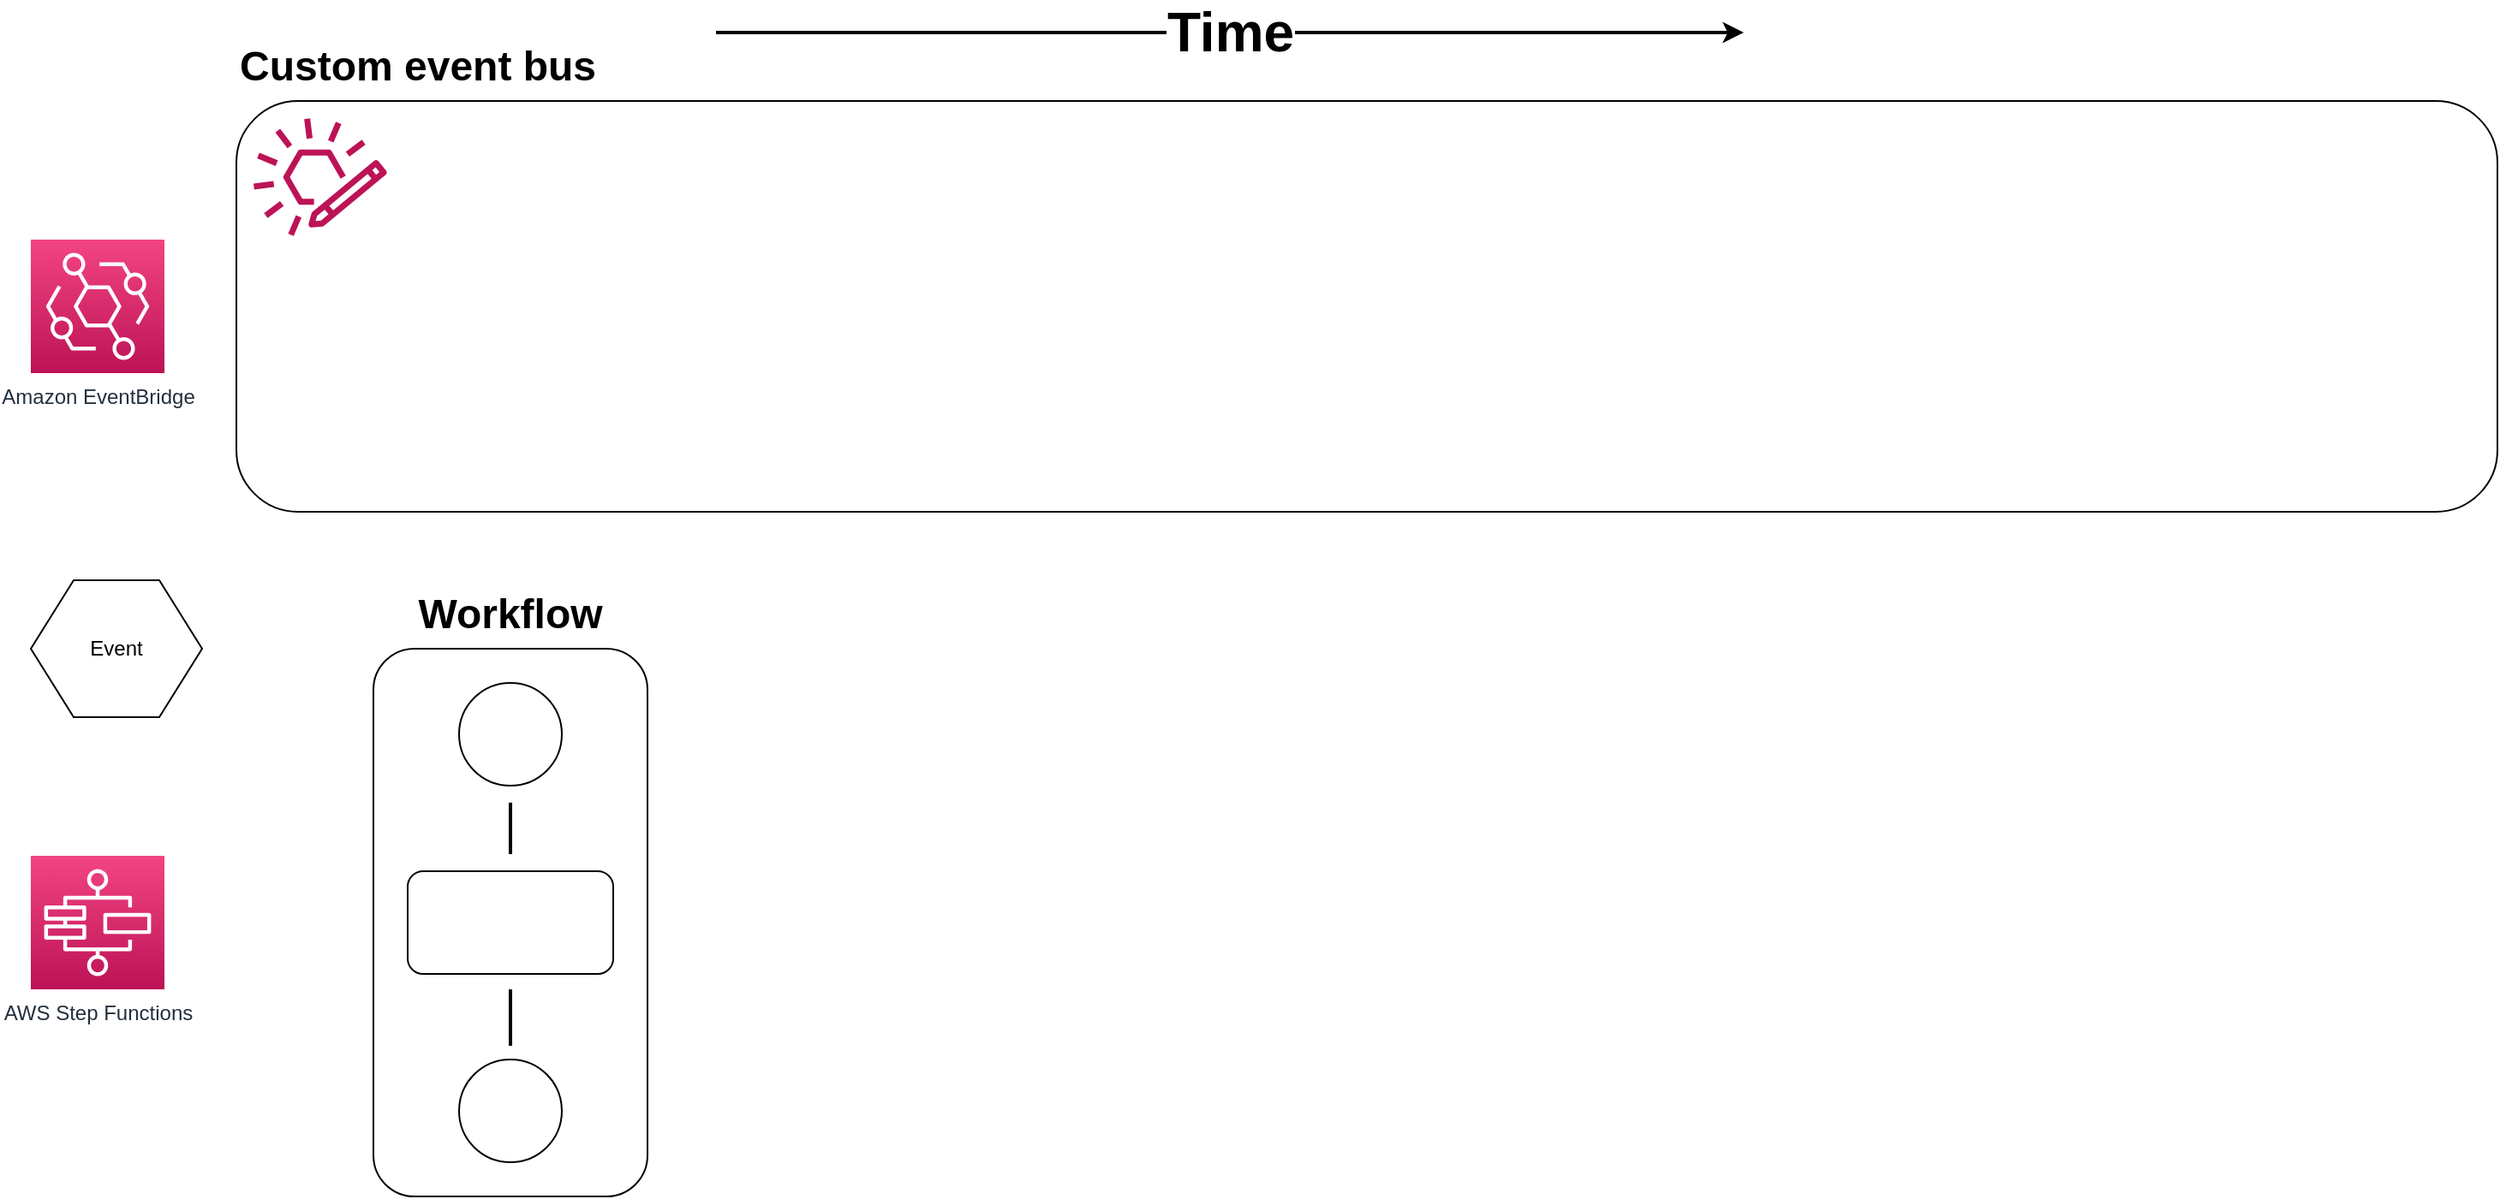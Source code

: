 <mxfile version="12.9.10" type="device" pages="5"><diagram id="Ht1M8jgEwFfnCIfOTk4-" name="Architecture"><mxGraphModel dx="1106" dy="626" grid="1" gridSize="10" guides="1" tooltips="1" connect="1" arrows="1" fold="1" page="1" pageScale="1" pageWidth="1600" pageHeight="900" math="0" shadow="0"><root><mxCell id="0"/><mxCell id="1" parent="0"/><mxCell id="EcsqBUqpnqNUb72V19Ya-2" value="" style="rounded=1;whiteSpace=wrap;html=1;" parent="1" vertex="1"><mxGeometry x="200" y="80" width="1320" height="240" as="geometry"/></mxCell><mxCell id="EcsqBUqpnqNUb72V19Ya-1" value="Amazon EventBridge" style="outlineConnect=0;fontColor=#232F3E;gradientColor=#F34482;gradientDirection=north;fillColor=#BC1356;strokeColor=#ffffff;dashed=0;verticalLabelPosition=bottom;verticalAlign=top;align=center;html=1;fontSize=12;fontStyle=0;aspect=fixed;shape=mxgraph.aws4.resourceIcon;resIcon=mxgraph.aws4.eventbridge;" parent="1" vertex="1"><mxGeometry x="80" y="161" width="78" height="78" as="geometry"/></mxCell><mxCell id="EcsqBUqpnqNUb72V19Ya-3" value="" style="outlineConnect=0;fontColor=#232F3E;gradientColor=none;fillColor=#BC1356;strokeColor=none;dashed=0;verticalLabelPosition=bottom;verticalAlign=top;align=center;html=1;fontSize=12;fontStyle=0;aspect=fixed;pointerEvents=1;shape=mxgraph.aws4.eventbridge_custom_event_bus_resource;" parent="1" vertex="1"><mxGeometry x="210" y="90" width="78" height="69" as="geometry"/></mxCell><mxCell id="EcsqBUqpnqNUb72V19Ya-4" value="Event" style="shape=hexagon;perimeter=hexagonPerimeter2;whiteSpace=wrap;html=1;comic=0;" parent="1" vertex="1"><mxGeometry x="80" y="360" width="100" height="80" as="geometry"/></mxCell><mxCell id="EcsqBUqpnqNUb72V19Ya-5" value="AWS Step Functions" style="outlineConnect=0;fontColor=#232F3E;gradientColor=#F34482;gradientDirection=north;fillColor=#BC1356;strokeColor=#ffffff;dashed=0;verticalLabelPosition=bottom;verticalAlign=top;align=center;html=1;fontSize=12;fontStyle=0;aspect=fixed;shape=mxgraph.aws4.resourceIcon;resIcon=mxgraph.aws4.step_functions;comic=0;" parent="1" vertex="1"><mxGeometry x="80" y="521" width="78" height="78" as="geometry"/></mxCell><mxCell id="EcsqBUqpnqNUb72V19Ya-14" value="" style="group" parent="1" vertex="1" connectable="0"><mxGeometry x="280" y="400" width="160" height="320" as="geometry"/></mxCell><mxCell id="EcsqBUqpnqNUb72V19Ya-6" value="" style="rounded=1;whiteSpace=wrap;html=1;comic=0;" parent="EcsqBUqpnqNUb72V19Ya-14" vertex="1"><mxGeometry width="160" height="320" as="geometry"/></mxCell><mxCell id="EcsqBUqpnqNUb72V19Ya-7" value="" style="ellipse;whiteSpace=wrap;html=1;aspect=fixed;comic=0;" parent="EcsqBUqpnqNUb72V19Ya-14" vertex="1"><mxGeometry x="50" y="20" width="60" height="60" as="geometry"/></mxCell><mxCell id="EcsqBUqpnqNUb72V19Ya-8" value="" style="ellipse;whiteSpace=wrap;html=1;aspect=fixed;comic=0;" parent="EcsqBUqpnqNUb72V19Ya-14" vertex="1"><mxGeometry x="50" y="240" width="60" height="60" as="geometry"/></mxCell><mxCell id="EcsqBUqpnqNUb72V19Ya-9" value="" style="rounded=1;whiteSpace=wrap;html=1;comic=0;" parent="EcsqBUqpnqNUb72V19Ya-14" vertex="1"><mxGeometry x="20" y="130" width="120" height="60" as="geometry"/></mxCell><mxCell id="EcsqBUqpnqNUb72V19Ya-11" value="" style="endArrow=none;html=1;exitX=0.5;exitY=0.281;exitDx=0;exitDy=0;exitPerimeter=0;entryX=0.5;entryY=0.375;entryDx=0;entryDy=0;entryPerimeter=0;strokeWidth=2;" parent="EcsqBUqpnqNUb72V19Ya-14" source="EcsqBUqpnqNUb72V19Ya-6" target="EcsqBUqpnqNUb72V19Ya-6" edge="1"><mxGeometry width="50" height="50" relative="1" as="geometry"><mxPoint x="360" y="50" as="sourcePoint"/><mxPoint x="310" y="90" as="targetPoint"/></mxGeometry></mxCell><mxCell id="EcsqBUqpnqNUb72V19Ya-13" value="" style="endArrow=none;html=1;exitX=0.5;exitY=0.622;exitDx=0;exitDy=0;exitPerimeter=0;entryX=0.5;entryY=0.725;entryDx=0;entryDy=0;entryPerimeter=0;strokeWidth=2;" parent="EcsqBUqpnqNUb72V19Ya-14" source="EcsqBUqpnqNUb72V19Ya-6" target="EcsqBUqpnqNUb72V19Ya-6" edge="1"><mxGeometry width="50" height="50" relative="1" as="geometry"><mxPoint x="90" y="99.92" as="sourcePoint"/><mxPoint x="90" y="130" as="targetPoint"/></mxGeometry></mxCell><mxCell id="EcsqBUqpnqNUb72V19Ya-15" value="&lt;div style=&quot;font-size: 24px;&quot;&gt;Custom event bus&lt;br style=&quot;font-size: 24px;&quot;&gt;&lt;/div&gt;" style="text;html=1;strokeColor=none;fillColor=none;align=left;verticalAlign=middle;whiteSpace=wrap;rounded=0;comic=0;fontFamily=Helvetica;fontStyle=1;fontSize=24;" parent="1" vertex="1"><mxGeometry x="200" y="40" width="280" height="40" as="geometry"/></mxCell><mxCell id="EcsqBUqpnqNUb72V19Ya-16" value="Workflow" style="text;html=1;strokeColor=none;fillColor=none;align=center;verticalAlign=middle;whiteSpace=wrap;rounded=0;comic=0;fontFamily=Helvetica;fontStyle=1;fontSize=24;" parent="1" vertex="1"><mxGeometry x="280" y="360" width="160" height="40" as="geometry"/></mxCell><mxCell id="EcsqBUqpnqNUb72V19Ya-17" value="&lt;font style=&quot;font-size: 32px&quot;&gt;&lt;b&gt;Time&lt;/b&gt;&lt;/font&gt;" style="endArrow=classic;html=1;strokeWidth=2;fontFamily=Helvetica;fontSize=24;" parent="1" edge="1"><mxGeometry width="50" height="50" relative="1" as="geometry"><mxPoint x="480" y="40" as="sourcePoint"/><mxPoint x="1080" y="40" as="targetPoint"/></mxGeometry></mxCell></root></mxGraphModel></diagram><diagram id="N6GHN6Rt1Px4v-L6wE3K" name="Events"><mxGraphModel dx="1106" dy="626" grid="1" gridSize="10" guides="1" tooltips="1" connect="1" arrows="1" fold="1" page="1" pageScale="1" pageWidth="1600" pageHeight="900" math="0" shadow="0"><root><mxCell id="6m0Hc8iBkllxlgArkvcb-0"/><mxCell id="6m0Hc8iBkllxlgArkvcb-1" parent="6m0Hc8iBkllxlgArkvcb-0"/><mxCell id="6m0Hc8iBkllxlgArkvcb-2" value="&lt;div&gt;Payment &lt;br&gt;&lt;/div&gt;&lt;div&gt;Failed&lt;/div&gt;" style="shape=hexagon;perimeter=hexagonPerimeter2;whiteSpace=wrap;html=1;comic=0;" parent="6m0Hc8iBkllxlgArkvcb-1" vertex="1"><mxGeometry x="400" y="640" width="100" height="80" as="geometry"/></mxCell><mxCell id="zSFysH5mDYshx3aI8wRh-0" value="&lt;div&gt;Account &lt;br&gt;&lt;/div&gt;&lt;div&gt;Created&lt;/div&gt;" style="shape=hexagon;perimeter=hexagonPerimeter2;whiteSpace=wrap;html=1;comic=0;" vertex="1" parent="6m0Hc8iBkllxlgArkvcb-1"><mxGeometry x="80" y="560" width="100" height="80" as="geometry"/></mxCell><mxCell id="zSFysH5mDYshx3aI8wRh-1" value="Customer&lt;br&gt;Subscribed" style="shape=hexagon;perimeter=hexagonPerimeter2;whiteSpace=wrap;html=1;comic=0;" vertex="1" parent="6m0Hc8iBkllxlgArkvcb-1"><mxGeometry x="560" y="560" width="100" height="80" as="geometry"/></mxCell><mxCell id="zSFysH5mDYshx3aI8wRh-2" value="&lt;div&gt;Payment Succeeded&lt;/div&gt;" style="shape=hexagon;perimeter=hexagonPerimeter2;whiteSpace=wrap;html=1;comic=0;" vertex="1" parent="6m0Hc8iBkllxlgArkvcb-1"><mxGeometry x="400" y="480" width="100" height="80" as="geometry"/></mxCell><mxCell id="zSFysH5mDYshx3aI8wRh-3" value="Subscription Renewed" style="shape=hexagon;perimeter=hexagonPerimeter2;whiteSpace=wrap;html=1;comic=0;" vertex="1" parent="6m0Hc8iBkllxlgArkvcb-1"><mxGeometry x="1040" y="560" width="100" height="80" as="geometry"/></mxCell><mxCell id="zSFysH5mDYshx3aI8wRh-4" value="&lt;div&gt;Operation&lt;/div&gt;&lt;div&gt;Failed&lt;br&gt;&lt;/div&gt;" style="shape=hexagon;perimeter=hexagonPerimeter2;whiteSpace=wrap;html=1;comic=0;" vertex="1" parent="6m0Hc8iBkllxlgArkvcb-1"><mxGeometry x="880" y="640" width="100" height="80" as="geometry"/></mxCell><mxCell id="zSFysH5mDYshx3aI8wRh-5" value="Payment Attempted" style="shape=hexagon;perimeter=hexagonPerimeter2;whiteSpace=wrap;html=1;comic=0;" vertex="1" parent="6m0Hc8iBkllxlgArkvcb-1"><mxGeometry x="240" y="560" width="100" height="80" as="geometry"/></mxCell><mxCell id="zSFysH5mDYshx3aI8wRh-6" value="Customer Cancelled" style="shape=hexagon;perimeter=hexagonPerimeter2;whiteSpace=wrap;html=1;comic=0;" vertex="1" parent="6m0Hc8iBkllxlgArkvcb-1"><mxGeometry x="1200" y="640" width="100" height="80" as="geometry"/></mxCell><mxCell id="zSFysH5mDYshx3aI8wRh-7" value="&lt;div&gt;Operation &lt;br&gt;&lt;/div&gt;&lt;div&gt;Succeeded&lt;br&gt;&lt;/div&gt;" style="shape=hexagon;perimeter=hexagonPerimeter2;whiteSpace=wrap;html=1;comic=0;" vertex="1" parent="6m0Hc8iBkllxlgArkvcb-1"><mxGeometry x="880" y="480" width="100" height="80" as="geometry"/></mxCell><mxCell id="zSFysH5mDYshx3aI8wRh-8" value="&lt;div&gt;Operation &lt;br&gt;&lt;/div&gt;&lt;div&gt;Initiated&lt;/div&gt;" style="shape=hexagon;perimeter=hexagonPerimeter2;whiteSpace=wrap;html=1;comic=0;" vertex="1" parent="6m0Hc8iBkllxlgArkvcb-1"><mxGeometry x="720" y="560" width="100" height="80" as="geometry"/></mxCell><mxCell id="zSFysH5mDYshx3aI8wRh-9" value="Subscription Expired" style="shape=hexagon;perimeter=hexagonPerimeter2;whiteSpace=wrap;html=1;comic=0;" vertex="1" parent="6m0Hc8iBkllxlgArkvcb-1"><mxGeometry x="1200" y="480" width="100" height="80" as="geometry"/></mxCell></root></mxGraphModel></diagram><diagram id="LI2SLv7Nw7_gqQVknn8h" name="Entities"><mxGraphModel dx="1106" dy="626" grid="1" gridSize="10" guides="1" tooltips="1" connect="1" arrows="1" fold="1" page="1" pageScale="1" pageWidth="1600" pageHeight="900" math="0" shadow="0"><root><mxCell id="kgMoexGvTxBWd9y_Oqio-0"/><mxCell id="kgMoexGvTxBWd9y_Oqio-1" parent="kgMoexGvTxBWd9y_Oqio-0"/><mxCell id="Z6sqeZMIGpcMLQaErDO4-4" value="" style="group" vertex="1" connectable="0" parent="kgMoexGvTxBWd9y_Oqio-1"><mxGeometry x="670" y="280" width="230" height="250" as="geometry"/></mxCell><mxCell id="Z6sqeZMIGpcMLQaErDO4-5" value="" style="rounded=1;whiteSpace=wrap;html=1;" vertex="1" parent="Z6sqeZMIGpcMLQaErDO4-4"><mxGeometry y="40" width="230" height="210" as="geometry"/></mxCell><mxCell id="Z6sqeZMIGpcMLQaErDO4-6" value="Operations" style="text;html=1;strokeColor=none;fillColor=none;align=center;verticalAlign=middle;whiteSpace=wrap;rounded=0;" vertex="1" parent="Z6sqeZMIGpcMLQaErDO4-4"><mxGeometry x="10" width="210" height="40" as="geometry"/></mxCell><mxCell id="Z6sqeZMIGpcMLQaErDO4-0" value="" style="group" vertex="1" connectable="0" parent="kgMoexGvTxBWd9y_Oqio-1"><mxGeometry x="320" y="10" width="230" height="250" as="geometry"/></mxCell><mxCell id="1Aowv96eVUq9M14k4Wgm-11" value="" style="rounded=1;whiteSpace=wrap;html=1;" vertex="1" parent="Z6sqeZMIGpcMLQaErDO4-0"><mxGeometry y="40" width="230" height="210" as="geometry"/></mxCell><mxCell id="1Aowv96eVUq9M14k4Wgm-12" value="Customer" style="text;html=1;strokeColor=none;fillColor=none;align=center;verticalAlign=middle;whiteSpace=wrap;rounded=0;" vertex="1" parent="Z6sqeZMIGpcMLQaErDO4-0"><mxGeometry x="10" width="210" height="40" as="geometry"/></mxCell><mxCell id="Z6sqeZMIGpcMLQaErDO4-1" value="" style="group" vertex="1" connectable="0" parent="kgMoexGvTxBWd9y_Oqio-1"><mxGeometry x="650" y="10" width="230" height="250" as="geometry"/></mxCell><mxCell id="Z6sqeZMIGpcMLQaErDO4-2" value="" style="rounded=1;whiteSpace=wrap;html=1;" vertex="1" parent="Z6sqeZMIGpcMLQaErDO4-1"><mxGeometry y="40" width="230" height="210" as="geometry"/></mxCell><mxCell id="Z6sqeZMIGpcMLQaErDO4-3" value="Subscription" style="text;html=1;strokeColor=none;fillColor=none;align=center;verticalAlign=middle;whiteSpace=wrap;rounded=0;" vertex="1" parent="Z6sqeZMIGpcMLQaErDO4-1"><mxGeometry x="10" width="210" height="40" as="geometry"/></mxCell><mxCell id="1Aowv96eVUq9M14k4Wgm-1" value="&lt;div&gt;Account &lt;br&gt;&lt;/div&gt;&lt;div&gt;Created&lt;/div&gt;" style="shape=hexagon;perimeter=hexagonPerimeter2;whiteSpace=wrap;html=1;comic=0;" vertex="1" parent="kgMoexGvTxBWd9y_Oqio-1"><mxGeometry x="360" y="160" width="100" height="80" as="geometry"/></mxCell><mxCell id="1Aowv96eVUq9M14k4Wgm-2" value="Customer&lt;br&gt;Subscribed" style="shape=hexagon;perimeter=hexagonPerimeter2;whiteSpace=wrap;html=1;comic=0;" vertex="1" parent="kgMoexGvTxBWd9y_Oqio-1"><mxGeometry x="360" y="80" width="100" height="80" as="geometry"/></mxCell><mxCell id="1Aowv96eVUq9M14k4Wgm-4" value="Subscription Renewed" style="shape=hexagon;perimeter=hexagonPerimeter2;whiteSpace=wrap;html=1;comic=0;" vertex="1" parent="kgMoexGvTxBWd9y_Oqio-1"><mxGeometry x="690" y="120" width="100" height="80" as="geometry"/></mxCell><mxCell id="1Aowv96eVUq9M14k4Wgm-5" value="&lt;div&gt;Operation&lt;/div&gt;&lt;div&gt;Failed&lt;br&gt;&lt;/div&gt;" style="shape=hexagon;perimeter=hexagonPerimeter2;whiteSpace=wrap;html=1;comic=0;" vertex="1" parent="kgMoexGvTxBWd9y_Oqio-1"><mxGeometry x="750" y="430" width="100" height="80" as="geometry"/></mxCell><mxCell id="1Aowv96eVUq9M14k4Wgm-7" value="Customer Cancelled" style="shape=hexagon;perimeter=hexagonPerimeter2;whiteSpace=wrap;html=1;comic=0;" vertex="1" parent="kgMoexGvTxBWd9y_Oqio-1"><mxGeometry x="430" y="120" width="100" height="80" as="geometry"/></mxCell><mxCell id="1Aowv96eVUq9M14k4Wgm-8" value="&lt;div&gt;Operation &lt;br&gt;&lt;/div&gt;&lt;div&gt;Succeeded&lt;br&gt;&lt;/div&gt;" style="shape=hexagon;perimeter=hexagonPerimeter2;whiteSpace=wrap;html=1;comic=0;" vertex="1" parent="kgMoexGvTxBWd9y_Oqio-1"><mxGeometry x="680" y="390" width="100" height="80" as="geometry"/></mxCell><mxCell id="1Aowv96eVUq9M14k4Wgm-9" value="&lt;div&gt;Operation &lt;br&gt;&lt;/div&gt;&lt;div&gt;Initiated&lt;/div&gt;" style="shape=hexagon;perimeter=hexagonPerimeter2;whiteSpace=wrap;html=1;comic=0;" vertex="1" parent="kgMoexGvTxBWd9y_Oqio-1"><mxGeometry x="750" y="350" width="100" height="80" as="geometry"/></mxCell><mxCell id="1Aowv96eVUq9M14k4Wgm-10" value="Subscription Expired" style="shape=hexagon;perimeter=hexagonPerimeter2;whiteSpace=wrap;html=1;comic=0;" vertex="1" parent="kgMoexGvTxBWd9y_Oqio-1"><mxGeometry x="760" y="80" width="100" height="80" as="geometry"/></mxCell><mxCell id="Z6sqeZMIGpcMLQaErDO4-7" value="" style="group" vertex="1" connectable="0" parent="kgMoexGvTxBWd9y_Oqio-1"><mxGeometry x="350" y="350" width="210" height="190" as="geometry"/></mxCell><mxCell id="Z6sqeZMIGpcMLQaErDO4-8" value="" style="group" vertex="1" connectable="0" parent="Z6sqeZMIGpcMLQaErDO4-7"><mxGeometry x="-20" y="-60" width="230" height="250" as="geometry"/></mxCell><mxCell id="Z6sqeZMIGpcMLQaErDO4-9" value="" style="rounded=1;whiteSpace=wrap;html=1;" vertex="1" parent="Z6sqeZMIGpcMLQaErDO4-8"><mxGeometry y="40" width="230" height="210" as="geometry"/></mxCell><mxCell id="Z6sqeZMIGpcMLQaErDO4-10" value="Payment" style="text;html=1;strokeColor=none;fillColor=none;align=center;verticalAlign=middle;whiteSpace=wrap;rounded=0;" vertex="1" parent="Z6sqeZMIGpcMLQaErDO4-8"><mxGeometry x="10" width="210" height="40" as="geometry"/></mxCell><mxCell id="1Aowv96eVUq9M14k4Wgm-0" value="&lt;div&gt;Payment &lt;br&gt;&lt;/div&gt;&lt;div&gt;Failed&lt;/div&gt;" style="shape=hexagon;perimeter=hexagonPerimeter2;whiteSpace=wrap;html=1;comic=0;" vertex="1" parent="Z6sqeZMIGpcMLQaErDO4-7"><mxGeometry width="100" height="80" as="geometry"/></mxCell><mxCell id="1Aowv96eVUq9M14k4Wgm-3" value="&lt;div&gt;Payment Succeeded&lt;/div&gt;" style="shape=hexagon;perimeter=hexagonPerimeter2;whiteSpace=wrap;html=1;comic=0;" vertex="1" parent="Z6sqeZMIGpcMLQaErDO4-7"><mxGeometry y="80" width="100" height="80" as="geometry"/></mxCell><mxCell id="1Aowv96eVUq9M14k4Wgm-6" value="Payment Attempted" style="shape=hexagon;perimeter=hexagonPerimeter2;whiteSpace=wrap;html=1;comic=0;" vertex="1" parent="Z6sqeZMIGpcMLQaErDO4-7"><mxGeometry x="70" y="40" width="100" height="80" as="geometry"/></mxCell></root></mxGraphModel></diagram><diagram id="b5z1XvJ9u_1ah713hInC" name="Bounded Contexts"><mxGraphModel dx="1106" dy="626" grid="1" gridSize="10" guides="1" tooltips="1" connect="1" arrows="1" fold="1" page="1" pageScale="1" pageWidth="1600" pageHeight="900" math="0" shadow="0"><root><mxCell id="QOMnmta3OE92VogJCGpA-0"/><mxCell id="QOMnmta3OE92VogJCGpA-1" parent="QOMnmta3OE92VogJCGpA-0"/><mxCell id="chue2_kfoLiMynbdcbN6-0" value="" style="group" vertex="1" connectable="0" parent="QOMnmta3OE92VogJCGpA-1"><mxGeometry x="750" y="600" width="230" height="250" as="geometry"/></mxCell><mxCell id="chue2_kfoLiMynbdcbN6-1" value="" style="rounded=1;whiteSpace=wrap;html=1;" vertex="1" parent="chue2_kfoLiMynbdcbN6-0"><mxGeometry y="40" width="230" height="210" as="geometry"/></mxCell><mxCell id="chue2_kfoLiMynbdcbN6-2" value="Operations" style="text;html=1;strokeColor=none;fillColor=none;align=center;verticalAlign=middle;whiteSpace=wrap;rounded=0;" vertex="1" parent="chue2_kfoLiMynbdcbN6-0"><mxGeometry x="10" width="210" height="40" as="geometry"/></mxCell><mxCell id="chue2_kfoLiMynbdcbN6-3" value="" style="rounded=1;whiteSpace=wrap;html=1;" vertex="1" parent="QOMnmta3OE92VogJCGpA-1"><mxGeometry x="400" y="370" width="650" height="210" as="geometry"/></mxCell><mxCell id="chue2_kfoLiMynbdcbN6-5" value="&lt;div&gt;Account &lt;br&gt;&lt;/div&gt;&lt;div&gt;Created&lt;/div&gt;" style="shape=hexagon;perimeter=hexagonPerimeter2;whiteSpace=wrap;html=1;comic=0;" vertex="1" parent="QOMnmta3OE92VogJCGpA-1"><mxGeometry x="440" y="480" width="100" height="80" as="geometry"/></mxCell><mxCell id="chue2_kfoLiMynbdcbN6-6" value="Customer&lt;br&gt;Subscribed" style="shape=hexagon;perimeter=hexagonPerimeter2;whiteSpace=wrap;html=1;comic=0;" vertex="1" parent="QOMnmta3OE92VogJCGpA-1"><mxGeometry x="440" y="400" width="100" height="80" as="geometry"/></mxCell><mxCell id="chue2_kfoLiMynbdcbN6-7" value="Subscription Renewed" style="shape=hexagon;perimeter=hexagonPerimeter2;whiteSpace=wrap;html=1;comic=0;" vertex="1" parent="QOMnmta3OE92VogJCGpA-1"><mxGeometry x="770" y="440" width="100" height="80" as="geometry"/></mxCell><mxCell id="chue2_kfoLiMynbdcbN6-8" value="&lt;div&gt;Operation&lt;/div&gt;&lt;div&gt;Failed&lt;br&gt;&lt;/div&gt;" style="shape=hexagon;perimeter=hexagonPerimeter2;whiteSpace=wrap;html=1;comic=0;" vertex="1" parent="QOMnmta3OE92VogJCGpA-1"><mxGeometry x="830" y="750" width="100" height="80" as="geometry"/></mxCell><mxCell id="chue2_kfoLiMynbdcbN6-9" value="Customer Cancelled" style="shape=hexagon;perimeter=hexagonPerimeter2;whiteSpace=wrap;html=1;comic=0;" vertex="1" parent="QOMnmta3OE92VogJCGpA-1"><mxGeometry x="510" y="440" width="100" height="80" as="geometry"/></mxCell><mxCell id="chue2_kfoLiMynbdcbN6-10" value="&lt;div&gt;Operation &lt;br&gt;&lt;/div&gt;&lt;div&gt;Succeeded&lt;br&gt;&lt;/div&gt;" style="shape=hexagon;perimeter=hexagonPerimeter2;whiteSpace=wrap;html=1;comic=0;" vertex="1" parent="QOMnmta3OE92VogJCGpA-1"><mxGeometry x="760" y="710" width="100" height="80" as="geometry"/></mxCell><mxCell id="chue2_kfoLiMynbdcbN6-11" value="&lt;div&gt;Operation &lt;br&gt;&lt;/div&gt;&lt;div&gt;Initiated&lt;/div&gt;" style="shape=hexagon;perimeter=hexagonPerimeter2;whiteSpace=wrap;html=1;comic=0;" vertex="1" parent="QOMnmta3OE92VogJCGpA-1"><mxGeometry x="830" y="670" width="100" height="80" as="geometry"/></mxCell><mxCell id="chue2_kfoLiMynbdcbN6-12" value="Subscription Expired" style="shape=hexagon;perimeter=hexagonPerimeter2;whiteSpace=wrap;html=1;comic=0;" vertex="1" parent="QOMnmta3OE92VogJCGpA-1"><mxGeometry x="840" y="400" width="100" height="80" as="geometry"/></mxCell><mxCell id="chue2_kfoLiMynbdcbN6-13" value="" style="group" vertex="1" connectable="0" parent="QOMnmta3OE92VogJCGpA-1"><mxGeometry x="430" y="670" width="210" height="190" as="geometry"/></mxCell><mxCell id="chue2_kfoLiMynbdcbN6-14" value="" style="group" vertex="1" connectable="0" parent="chue2_kfoLiMynbdcbN6-13"><mxGeometry x="-20" y="-60" width="230" height="250" as="geometry"/></mxCell><mxCell id="chue2_kfoLiMynbdcbN6-15" value="" style="rounded=1;whiteSpace=wrap;html=1;" vertex="1" parent="chue2_kfoLiMynbdcbN6-14"><mxGeometry y="40" width="230" height="210" as="geometry"/></mxCell><mxCell id="chue2_kfoLiMynbdcbN6-16" value="Billing" style="text;html=1;strokeColor=none;fillColor=none;align=center;verticalAlign=middle;whiteSpace=wrap;rounded=0;" vertex="1" parent="chue2_kfoLiMynbdcbN6-14"><mxGeometry x="10" width="210" height="40" as="geometry"/></mxCell><mxCell id="chue2_kfoLiMynbdcbN6-17" value="&lt;div&gt;Payment &lt;br&gt;&lt;/div&gt;&lt;div&gt;Failed&lt;/div&gt;" style="shape=hexagon;perimeter=hexagonPerimeter2;whiteSpace=wrap;html=1;comic=0;" vertex="1" parent="chue2_kfoLiMynbdcbN6-13"><mxGeometry width="100" height="80" as="geometry"/></mxCell><mxCell id="chue2_kfoLiMynbdcbN6-18" value="&lt;div&gt;Payment Succeeded&lt;/div&gt;" style="shape=hexagon;perimeter=hexagonPerimeter2;whiteSpace=wrap;html=1;comic=0;" vertex="1" parent="chue2_kfoLiMynbdcbN6-13"><mxGeometry y="80" width="100" height="80" as="geometry"/></mxCell><mxCell id="chue2_kfoLiMynbdcbN6-19" value="Payment Attempted" style="shape=hexagon;perimeter=hexagonPerimeter2;whiteSpace=wrap;html=1;comic=0;" vertex="1" parent="chue2_kfoLiMynbdcbN6-13"><mxGeometry x="70" y="40" width="100" height="80" as="geometry"/></mxCell><mxCell id="chue2_kfoLiMynbdcbN6-20" value="Customer Relations" style="text;html=1;strokeColor=none;fillColor=none;align=center;verticalAlign=middle;whiteSpace=wrap;rounded=0;" vertex="1" parent="QOMnmta3OE92VogJCGpA-1"><mxGeometry x="470" y="330" width="290" height="20" as="geometry"/></mxCell></root></mxGraphModel></diagram><diagram id="0J172mZ62FYh_BceW7a4" name="Microservices"><mxGraphModel dx="1106" dy="626" grid="1" gridSize="10" guides="1" tooltips="1" connect="1" arrows="1" fold="1" page="1" pageScale="1" pageWidth="1600" pageHeight="900" math="0" shadow="0"><root><mxCell id="bS8oE4tJU_WGEF5vGWhV-0"/><mxCell id="bS8oE4tJU_WGEF5vGWhV-1" parent="bS8oE4tJU_WGEF5vGWhV-0"/><mxCell id="gX0epx_bhGdXUhYESfyp-0" value="Customer" style="rounded=1;whiteSpace=wrap;html=1;" vertex="1" parent="bS8oE4tJU_WGEF5vGWhV-1"><mxGeometry x="280" y="150" width="120" height="60" as="geometry"/></mxCell><mxCell id="gX0epx_bhGdXUhYESfyp-1" value="Billing" style="rounded=1;whiteSpace=wrap;html=1;" vertex="1" parent="bS8oE4tJU_WGEF5vGWhV-1"><mxGeometry x="480" y="300" width="120" height="60" as="geometry"/></mxCell><mxCell id="gX0epx_bhGdXUhYESfyp-2" value="Operations" style="rounded=1;whiteSpace=wrap;html=1;" vertex="1" parent="bS8oE4tJU_WGEF5vGWhV-1"><mxGeometry x="190" y="300" width="120" height="60" as="geometry"/></mxCell></root></mxGraphModel></diagram></mxfile>